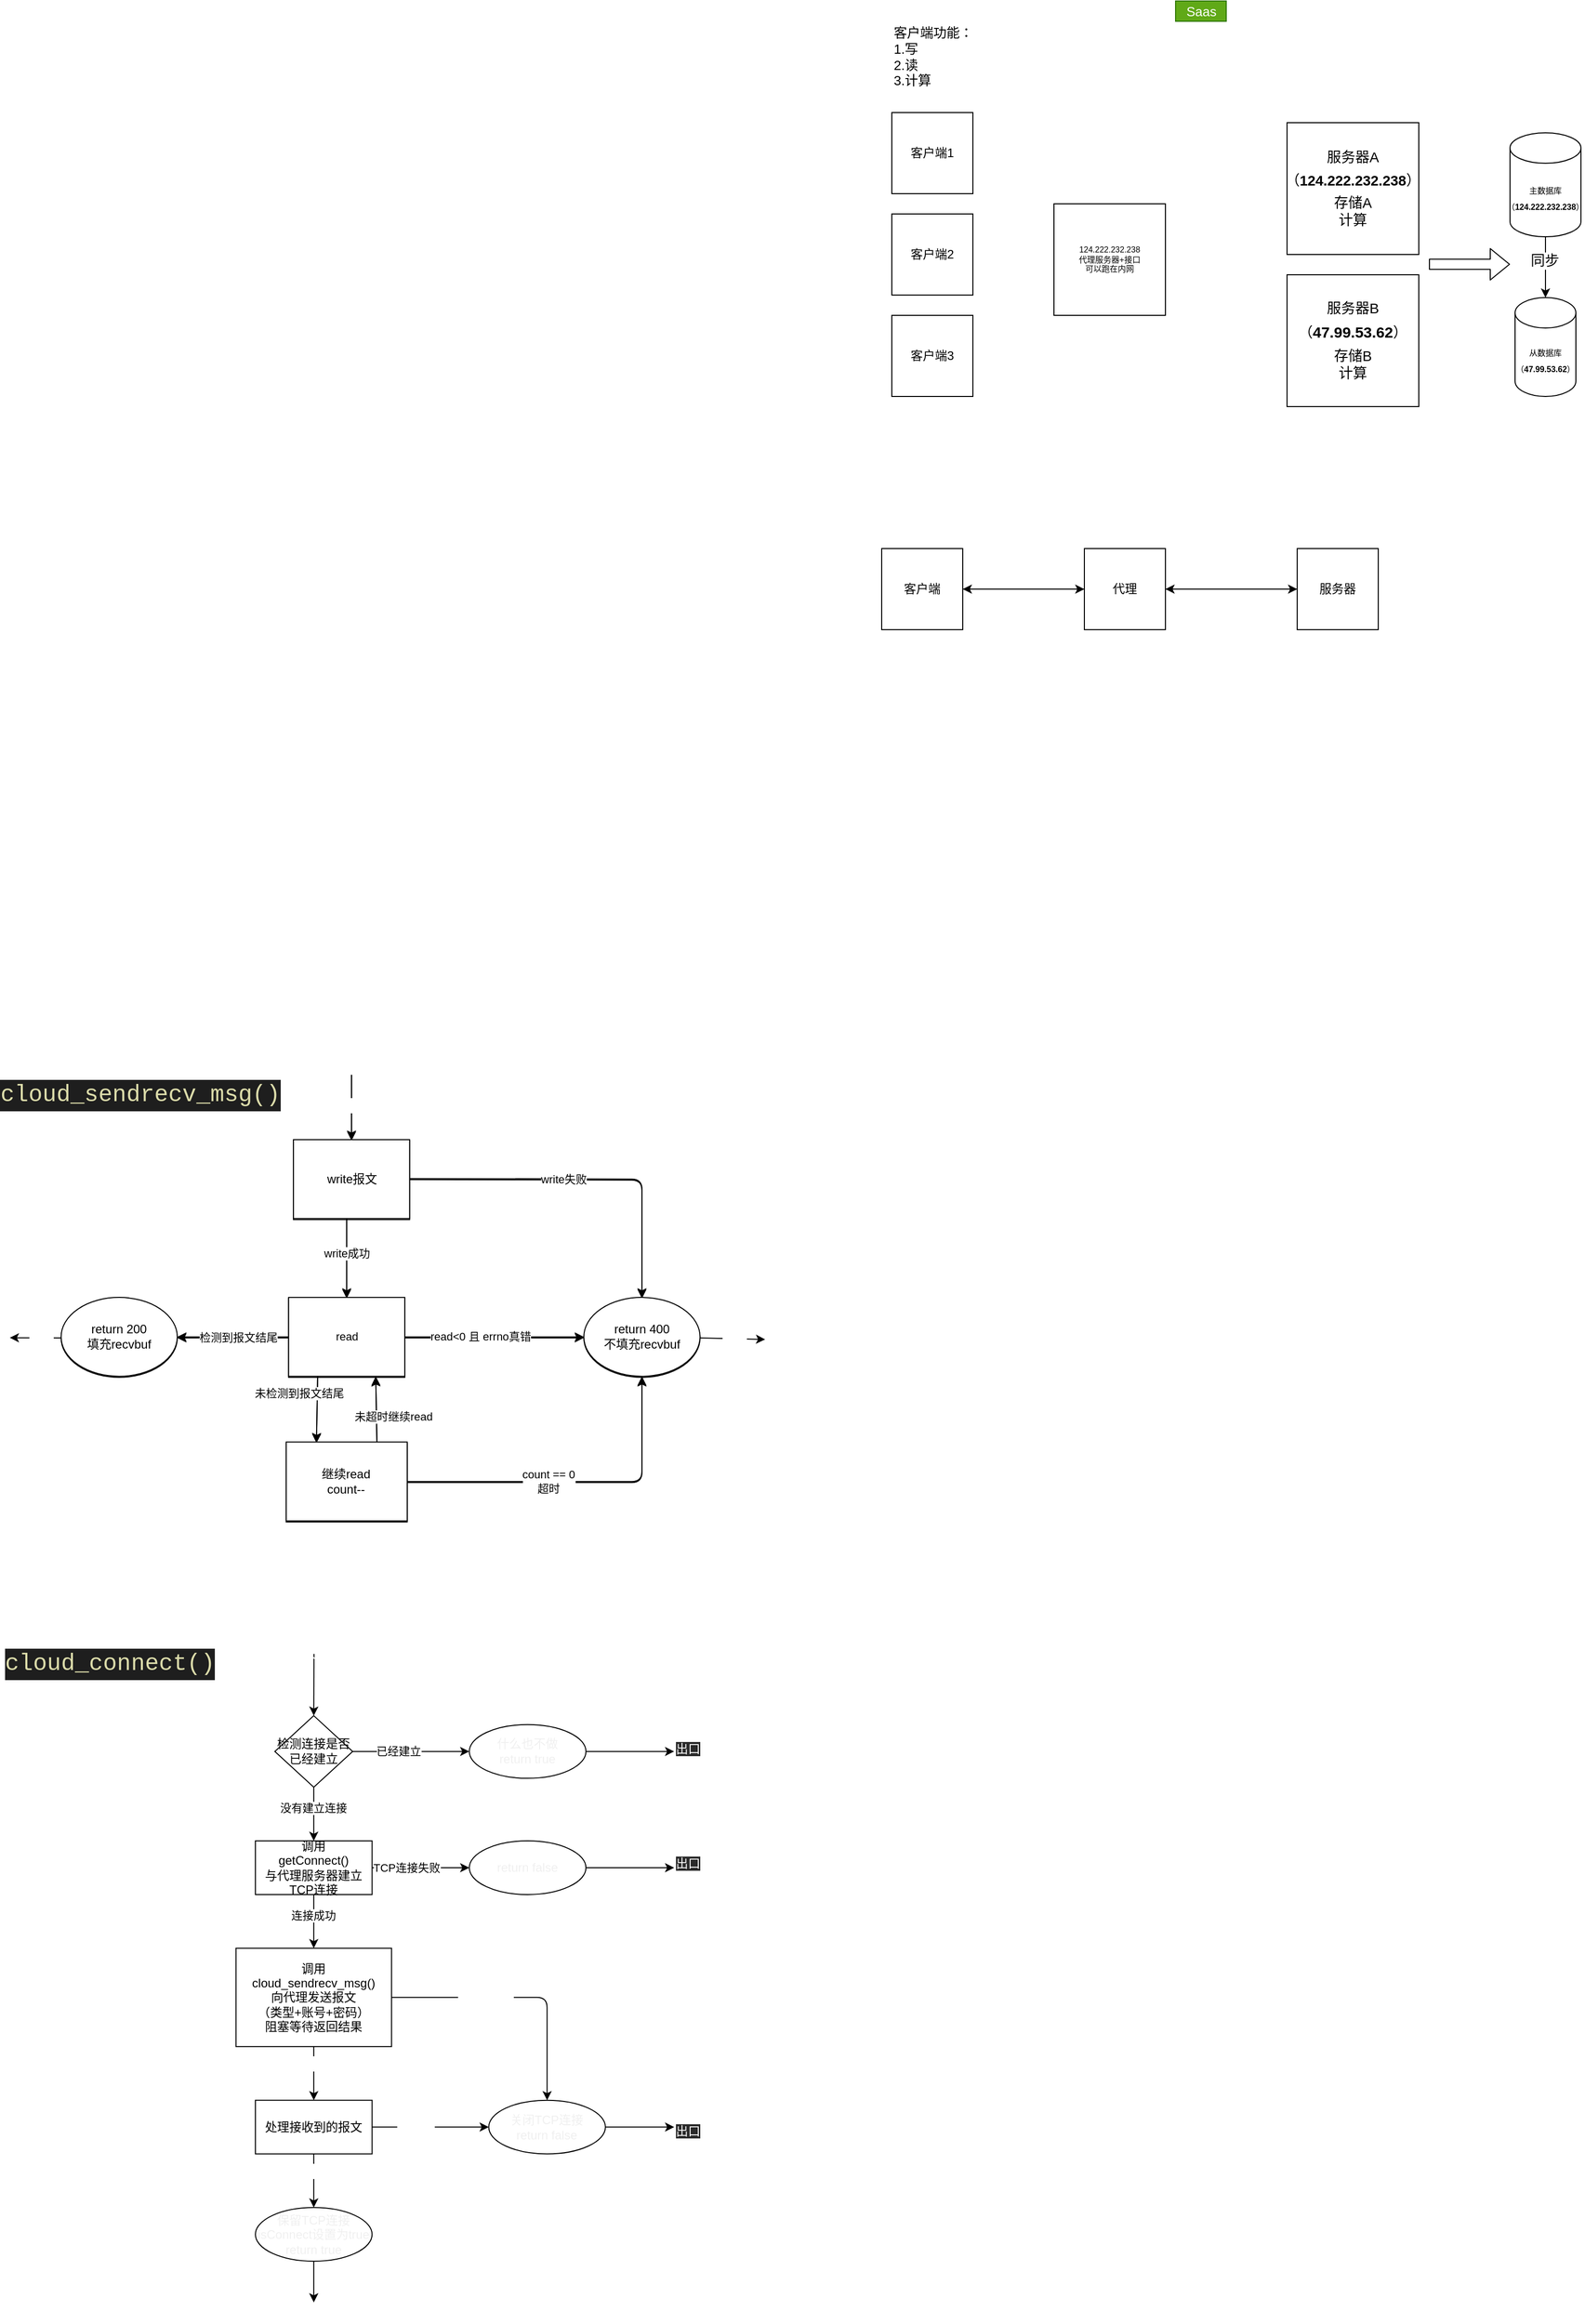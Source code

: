 <mxfile>
    <diagram id="7v9fAb0wtsIBHPvqEnl4" name="第 1 页">
        <mxGraphModel dx="2443" dy="920" grid="1" gridSize="10" guides="1" tooltips="1" connect="1" arrows="1" fold="1" page="1" pageScale="1" pageWidth="827" pageHeight="1169" math="0" shadow="0">
            <root>
                <mxCell id="0"/>
                <mxCell id="1" parent="0"/>
                <mxCell id="2" value="客户端1" style="whiteSpace=wrap;html=1;aspect=fixed;" parent="1" vertex="1">
                    <mxGeometry x="50" y="220" width="80" height="80" as="geometry"/>
                </mxCell>
                <mxCell id="3" value="&lt;font style=&quot;font-size: 14px&quot;&gt;服务器A&lt;br&gt;（&lt;b style=&quot;line-height: 2&quot;&gt;124.222.232.238&lt;/b&gt;）&lt;br&gt;存储A&lt;br&gt;计算&lt;/font&gt;" style="whiteSpace=wrap;html=1;aspect=fixed;" parent="1" vertex="1">
                    <mxGeometry x="440" y="230" width="130" height="130" as="geometry"/>
                </mxCell>
                <mxCell id="5" value="&lt;font style=&quot;font-size: 14px&quot;&gt;服务器B&lt;br&gt;（&lt;b style=&quot;font-size: 15px ; line-height: 2&quot;&gt;&lt;span style=&quot;line-height: 2&quot;&gt;47.99.53.62&lt;/span&gt;&lt;/b&gt;）&lt;br&gt;存储B&lt;br&gt;计算&lt;/font&gt;" style="whiteSpace=wrap;html=1;aspect=fixed;" parent="1" vertex="1">
                    <mxGeometry x="440" y="380" width="130" height="130" as="geometry"/>
                </mxCell>
                <mxCell id="6" value="客户端2" style="whiteSpace=wrap;html=1;aspect=fixed;" parent="1" vertex="1">
                    <mxGeometry x="50" y="320" width="80" height="80" as="geometry"/>
                </mxCell>
                <mxCell id="7" value="客户端3" style="whiteSpace=wrap;html=1;aspect=fixed;" parent="1" vertex="1">
                    <mxGeometry x="50" y="420" width="80" height="80" as="geometry"/>
                </mxCell>
                <mxCell id="14" style="edgeStyle=none;html=1;entryX=0.5;entryY=0;entryDx=0;entryDy=0;entryPerimeter=0;fontSize=14;" parent="1" source="12" target="13" edge="1">
                    <mxGeometry relative="1" as="geometry"/>
                </mxCell>
                <mxCell id="15" value="同步" style="edgeLabel;html=1;align=center;verticalAlign=middle;resizable=0;points=[];fontSize=14;" parent="14" vertex="1" connectable="0">
                    <mxGeometry x="-0.211" y="-1" relative="1" as="geometry">
                        <mxPoint as="offset"/>
                    </mxGeometry>
                </mxCell>
                <mxCell id="12" value="&lt;font style=&quot;font-size: 8px&quot;&gt;&lt;font style=&quot;font-size: 8px&quot;&gt;主数据库&lt;br&gt;（&lt;b style=&quot;line-height: 2&quot;&gt;124.222.232.238&lt;/b&gt;&lt;/font&gt;&lt;font style=&quot;font-size: 8px&quot;&gt;）&lt;/font&gt;&lt;/font&gt;" style="shape=cylinder3;whiteSpace=wrap;html=1;boundedLbl=1;backgroundOutline=1;size=15;fontSize=14;" parent="1" vertex="1">
                    <mxGeometry x="660" y="240" width="70" height="102.5" as="geometry"/>
                </mxCell>
                <mxCell id="13" value="&lt;font style=&quot;font-size: 8px&quot;&gt;&lt;span&gt;从数据库&lt;br&gt;&lt;/span&gt;（&lt;b style=&quot;line-height: 2&quot;&gt;47.99.53.62&lt;/b&gt;）&lt;/font&gt;&lt;span&gt;&lt;br&gt;&lt;/span&gt;" style="shape=cylinder3;whiteSpace=wrap;html=1;boundedLbl=1;backgroundOutline=1;size=15;fontSize=14;" parent="1" vertex="1">
                    <mxGeometry x="665" y="402.5" width="60" height="97.5" as="geometry"/>
                </mxCell>
                <mxCell id="16" value="124.222.232.238&lt;br&gt;代理服务器+接口&lt;br&gt;可以跑在内网" style="whiteSpace=wrap;html=1;aspect=fixed;fontSize=8;" parent="1" vertex="1">
                    <mxGeometry x="210" y="310" width="110" height="110" as="geometry"/>
                </mxCell>
                <mxCell id="28" value="" style="shape=flexArrow;endArrow=classic;html=1;fontSize=8;" parent="1" edge="1">
                    <mxGeometry width="50" height="50" relative="1" as="geometry">
                        <mxPoint x="580" y="369.66" as="sourcePoint"/>
                        <mxPoint x="660" y="369.66" as="targetPoint"/>
                    </mxGeometry>
                </mxCell>
                <mxCell id="29" value="&lt;font style=&quot;font-size: 13px&quot;&gt;客户端功能：&lt;br&gt;1.写&lt;br&gt;2.读&lt;br&gt;3.计算&lt;/font&gt;" style="text;html=1;align=left;verticalAlign=middle;resizable=0;points=[];autosize=1;strokeColor=none;fillColor=none;fontSize=8;" parent="1" vertex="1">
                    <mxGeometry x="50" y="140" width="90" height="50" as="geometry"/>
                </mxCell>
                <mxCell id="32" value="Saas" style="text;html=1;align=center;verticalAlign=middle;resizable=0;points=[];autosize=1;strokeColor=#2D7600;fillColor=#60a917;fontSize=13;fontColor=#ffffff;" parent="1" vertex="1">
                    <mxGeometry x="330" y="110" width="50" height="20" as="geometry"/>
                </mxCell>
                <mxCell id="36" style="edgeStyle=none;html=1;entryX=0;entryY=0.5;entryDx=0;entryDy=0;" parent="1" source="33" target="34" edge="1">
                    <mxGeometry relative="1" as="geometry"/>
                </mxCell>
                <mxCell id="33" value="客户端" style="whiteSpace=wrap;html=1;aspect=fixed;" parent="1" vertex="1">
                    <mxGeometry x="40" y="650" width="80" height="80" as="geometry"/>
                </mxCell>
                <mxCell id="37" style="edgeStyle=none;html=1;" parent="1" source="34" target="33" edge="1">
                    <mxGeometry relative="1" as="geometry"/>
                </mxCell>
                <mxCell id="38" style="edgeStyle=none;html=1;entryX=0;entryY=0.5;entryDx=0;entryDy=0;" parent="1" source="34" target="35" edge="1">
                    <mxGeometry relative="1" as="geometry"/>
                </mxCell>
                <mxCell id="34" value="代理" style="whiteSpace=wrap;html=1;aspect=fixed;" parent="1" vertex="1">
                    <mxGeometry x="240" y="650" width="80" height="80" as="geometry"/>
                </mxCell>
                <mxCell id="39" style="edgeStyle=none;html=1;" parent="1" source="35" edge="1">
                    <mxGeometry relative="1" as="geometry">
                        <mxPoint x="320" y="690" as="targetPoint"/>
                    </mxGeometry>
                </mxCell>
                <mxCell id="35" value="服务器" style="whiteSpace=wrap;html=1;aspect=fixed;" parent="1" vertex="1">
                    <mxGeometry x="450" y="650" width="80" height="80" as="geometry"/>
                </mxCell>
                <mxCell id="139" value="" style="group" vertex="1" connectable="0" parent="1">
                    <mxGeometry x="-827" y="1730" width="763.5" height="670" as="geometry"/>
                </mxCell>
                <mxCell id="138" value="&lt;div style=&quot;color: rgb(212 , 212 , 212) ; background-color: rgb(30 , 30 , 30) ; font-family: &amp;#34;consolas&amp;#34; , &amp;#34;courier new&amp;#34; , monospace ; font-size: 23px ; line-height: 31px&quot;&gt;&lt;span style=&quot;color: #dcdcaa&quot;&gt;cloud_connect()&lt;/span&gt;&lt;/div&gt;" style="text;html=1;align=center;verticalAlign=middle;resizable=0;points=[];autosize=1;strokeColor=none;fillColor=none;fontSize=12;fontColor=#FFFFFF;" vertex="1" parent="139">
                    <mxGeometry width="210" height="40" as="geometry"/>
                </mxCell>
                <mxCell id="136" value="" style="group" vertex="1" connectable="0" parent="139">
                    <mxGeometry x="229.86" y="71.061" width="364.536" height="538.03" as="geometry"/>
                </mxCell>
                <mxCell id="44" value="调用&lt;br&gt;getConnect()&lt;br&gt;与代理服务器建立TCP连接" style="whiteSpace=wrap;html=1;" vertex="1" parent="136">
                    <mxGeometry x="19.186" y="123.482" width="115.117" height="52.921" as="geometry"/>
                </mxCell>
                <mxCell id="67" value="" style="edgeStyle=none;html=1;entryX=0.5;entryY=0;entryDx=0;entryDy=0;" edge="1" parent="136" source="61" target="44">
                    <mxGeometry relative="1" as="geometry">
                        <mxPoint x="76.744" y="123.482" as="targetPoint"/>
                    </mxGeometry>
                </mxCell>
                <mxCell id="68" value="没有建立连接" style="edgeLabel;html=1;align=center;verticalAlign=middle;resizable=0;points=[];" vertex="1" connectable="0" parent="67">
                    <mxGeometry x="-0.241" y="-1" relative="1" as="geometry">
                        <mxPoint as="offset"/>
                    </mxGeometry>
                </mxCell>
                <mxCell id="61" value="检测连接是否已经建立" style="rhombus;whiteSpace=wrap;html=1;" vertex="1" parent="136">
                    <mxGeometry x="38.372" width="76.744" height="70.561" as="geometry"/>
                </mxCell>
                <mxCell id="72" value="调用&lt;br&gt;cloud_sendrecv_msg()&lt;br&gt;向代理发送报文&lt;br&gt;（类型+账号+密码）&lt;br&gt;阻塞等待返回结果" style="whiteSpace=wrap;html=1;" vertex="1" parent="136">
                    <mxGeometry y="229.324" width="153.489" height="97.022" as="geometry"/>
                </mxCell>
                <mxCell id="76" value="" style="edgeStyle=none;html=1;" edge="1" parent="136" source="44" target="72">
                    <mxGeometry relative="1" as="geometry">
                        <mxPoint x="76.744" y="246.965" as="targetPoint"/>
                    </mxGeometry>
                </mxCell>
                <mxCell id="77" value="连接成功" style="edgeLabel;html=1;align=center;verticalAlign=middle;resizable=0;points=[];" vertex="1" connectable="0" parent="76">
                    <mxGeometry x="-0.225" y="-1" relative="1" as="geometry">
                        <mxPoint as="offset"/>
                    </mxGeometry>
                </mxCell>
                <mxCell id="120" value="处理接收到的报文" style="whiteSpace=wrap;html=1;" vertex="1" parent="136">
                    <mxGeometry x="19.186" y="379.267" width="115.117" height="52.921" as="geometry"/>
                </mxCell>
                <mxCell id="121" value="" style="edgeStyle=none;html=1;fontSize=12;fontColor=#FFFFFF;" edge="1" parent="136" source="72" target="120">
                    <mxGeometry relative="1" as="geometry"/>
                </mxCell>
                <mxCell id="122" value="return 200" style="edgeLabel;html=1;align=center;verticalAlign=middle;resizable=0;points=[];fontSize=12;fontColor=#FFFFFF;" vertex="1" connectable="0" parent="121">
                    <mxGeometry x="-0.387" y="1" relative="1" as="geometry">
                        <mxPoint as="offset"/>
                    </mxGeometry>
                </mxCell>
                <mxCell id="130" value="&lt;span style=&quot;color: rgb(240 , 240 , 240)&quot;&gt;return false&lt;/span&gt;" style="ellipse;whiteSpace=wrap;html=1;fontSize=12;fontColor=#FFFFFF;" vertex="1" parent="136">
                    <mxGeometry x="230.233" y="123.482" width="115.117" height="52.921" as="geometry"/>
                </mxCell>
                <mxCell id="73" value="" style="edgeStyle=none;html=1;entryX=0;entryY=0.5;entryDx=0;entryDy=0;" edge="1" parent="136" source="44" target="130">
                    <mxGeometry relative="1" as="geometry">
                        <mxPoint x="253.256" y="149.943" as="targetPoint"/>
                    </mxGeometry>
                </mxCell>
                <mxCell id="74" value="TCP连接失败" style="edgeLabel;html=1;align=center;verticalAlign=middle;resizable=0;points=[];" vertex="1" connectable="0" parent="73">
                    <mxGeometry x="-0.291" relative="1" as="geometry">
                        <mxPoint as="offset"/>
                    </mxGeometry>
                </mxCell>
                <mxCell id="132" value="&lt;span style=&quot;color: rgb(240 , 240 , 240)&quot;&gt;关闭TCP连接&lt;/span&gt;&lt;br style=&quot;color: rgb(240 , 240 , 240)&quot;&gt;&lt;span style=&quot;color: rgb(240 , 240 , 240)&quot;&gt;return false&lt;/span&gt;" style="ellipse;whiteSpace=wrap;html=1;fontSize=12;fontColor=#FFFFFF;" vertex="1" parent="136">
                    <mxGeometry x="249.419" y="379.267" width="115.117" height="52.921" as="geometry"/>
                </mxCell>
                <mxCell id="117" value="" style="edgeStyle=none;html=1;fontSize=16;fontColor=#FF0000;entryX=0.5;entryY=0;entryDx=0;entryDy=0;" edge="1" parent="136" source="72" target="132">
                    <mxGeometry relative="1" as="geometry">
                        <mxPoint x="308.896" y="379.267" as="targetPoint"/>
                        <Array as="points">
                            <mxPoint x="306.978" y="277.835"/>
                        </Array>
                    </mxGeometry>
                </mxCell>
                <mxCell id="119" value="&lt;font color=&quot;#ffffff&quot; style=&quot;font-size: 12px&quot;&gt;return 400&lt;/font&gt;" style="edgeLabel;html=1;align=center;verticalAlign=middle;resizable=0;points=[];fontSize=16;fontColor=#FF0000;" vertex="1" connectable="0" parent="117">
                    <mxGeometry x="-0.323" y="3" relative="1" as="geometry">
                        <mxPoint x="6" y="3" as="offset"/>
                    </mxGeometry>
                </mxCell>
                <mxCell id="124" value="" style="edgeStyle=none;html=1;fontSize=12;fontColor=#FFFFFF;entryX=0;entryY=0.5;entryDx=0;entryDy=0;" edge="1" parent="136" source="120" target="132">
                    <mxGeometry relative="1" as="geometry">
                        <mxPoint x="253.256" y="405.728" as="targetPoint"/>
                    </mxGeometry>
                </mxCell>
                <mxCell id="125" value="FALSE" style="edgeLabel;html=1;align=center;verticalAlign=middle;resizable=0;points=[];fontSize=12;fontColor=#FFFFFF;" vertex="1" connectable="0" parent="124">
                    <mxGeometry x="-0.258" relative="1" as="geometry">
                        <mxPoint as="offset"/>
                    </mxGeometry>
                </mxCell>
                <mxCell id="133" value="&lt;span style=&quot;color: rgb(240 , 240 , 240)&quot;&gt;保留TCP连接&lt;/span&gt;&lt;br style=&quot;color: rgb(240 , 240 , 240)&quot;&gt;&lt;span style=&quot;color: rgb(240 , 240 , 240)&quot;&gt;isConnect设置为true&lt;/span&gt;&lt;br style=&quot;color: rgb(240 , 240 , 240)&quot;&gt;&lt;span style=&quot;color: rgb(240 , 240 , 240)&quot;&gt;return true&lt;/span&gt;" style="ellipse;whiteSpace=wrap;html=1;fontSize=12;fontColor=#FFFFFF;" vertex="1" parent="136">
                    <mxGeometry x="19.186" y="485.109" width="115.117" height="52.921" as="geometry"/>
                </mxCell>
                <mxCell id="127" value="" style="edgeStyle=none;html=1;fontSize=12;fontColor=#FFFFFF;entryX=0.5;entryY=0;entryDx=0;entryDy=0;" edge="1" parent="136" source="120" target="133">
                    <mxGeometry relative="1" as="geometry">
                        <mxPoint x="76.744" y="476.289" as="targetPoint"/>
                    </mxGeometry>
                </mxCell>
                <mxCell id="128" value="OK" style="edgeLabel;html=1;align=center;verticalAlign=middle;resizable=0;points=[];fontSize=12;fontColor=#FFFFFF;" vertex="1" connectable="0" parent="127">
                    <mxGeometry x="-0.383" relative="1" as="geometry">
                        <mxPoint as="offset"/>
                    </mxGeometry>
                </mxCell>
                <mxCell id="135" value="&lt;span style=&quot;color: rgb(240 , 240 , 240)&quot;&gt;什么也不做&lt;/span&gt;&lt;br style=&quot;color: rgb(240 , 240 , 240)&quot;&gt;&lt;span style=&quot;color: rgb(240 , 240 , 240)&quot;&gt;return true&lt;/span&gt;" style="ellipse;whiteSpace=wrap;html=1;fontSize=12;fontColor=#FFFFFF;" vertex="1" parent="136">
                    <mxGeometry x="230.233" y="8.82" width="115.117" height="52.921" as="geometry"/>
                </mxCell>
                <mxCell id="64" value="" style="edgeStyle=none;html=1;entryX=0;entryY=0.5;entryDx=0;entryDy=0;" edge="1" parent="136" source="61" target="135">
                    <mxGeometry relative="1" as="geometry">
                        <mxPoint x="225.437" y="-51.42" as="targetPoint"/>
                    </mxGeometry>
                </mxCell>
                <mxCell id="65" value="已经建立" style="edgeLabel;html=1;align=center;verticalAlign=middle;resizable=0;points=[];" vertex="1" connectable="0" parent="64">
                    <mxGeometry x="-0.224" y="1" relative="1" as="geometry">
                        <mxPoint as="offset"/>
                    </mxGeometry>
                </mxCell>
                <mxCell id="141" value="" style="endArrow=classic;html=1;fontSize=12;fontColor=#FFFFFF;entryX=0.5;entryY=0;entryDx=0;entryDy=0;" edge="1" parent="139" target="61">
                    <mxGeometry width="50" height="50" relative="1" as="geometry">
                        <mxPoint x="306.818" y="10.152" as="sourcePoint"/>
                        <mxPoint x="368.586" y="121.818" as="targetPoint"/>
                    </mxGeometry>
                </mxCell>
                <mxCell id="142" style="edgeStyle=none;html=1;fontSize=12;fontColor=#FFFFFF;" edge="1" parent="139" source="133">
                    <mxGeometry relative="1" as="geometry">
                        <mxPoint x="306.604" y="649.697" as="targetPoint"/>
                    </mxGeometry>
                </mxCell>
                <mxCell id="143" style="edgeStyle=none;html=1;fontSize=12;fontColor=#FFFFFF;" edge="1" parent="139" source="132">
                    <mxGeometry relative="1" as="geometry">
                        <mxPoint x="662.24" y="476.788" as="targetPoint"/>
                    </mxGeometry>
                </mxCell>
                <mxCell id="144" style="edgeStyle=none;html=1;fontSize=12;fontColor=#FFFFFF;" edge="1" parent="139" source="130">
                    <mxGeometry relative="1" as="geometry">
                        <mxPoint x="662.24" y="221.003" as="targetPoint"/>
                    </mxGeometry>
                </mxCell>
                <mxCell id="145" style="edgeStyle=none;html=1;fontSize=12;fontColor=#FFFFFF;" edge="1" parent="139" source="135">
                    <mxGeometry relative="1" as="geometry">
                        <mxPoint x="662.24" y="106.341" as="targetPoint"/>
                    </mxGeometry>
                </mxCell>
                <mxCell id="146" value="入口" style="text;html=1;align=center;verticalAlign=middle;resizable=0;points=[];autosize=1;strokeColor=none;fillColor=none;fontSize=12;fontColor=#FFFFFF;" vertex="1" parent="139">
                    <mxGeometry x="287.578" width="40" height="20" as="geometry"/>
                </mxCell>
                <mxCell id="147" value="出口" style="text;html=1;align=center;verticalAlign=middle;resizable=0;points=[];autosize=1;strokeColor=none;fillColor=none;fontSize=12;fontColor=#FFFFFF;" vertex="1" parent="139">
                    <mxGeometry x="287.578" y="649.697" width="40" height="20" as="geometry"/>
                </mxCell>
                <mxCell id="148" value="&lt;span style=&quot;color: rgb(255, 255, 255); font-family: helvetica; font-size: 12px; font-style: normal; font-weight: 400; letter-spacing: normal; text-align: center; text-indent: 0px; text-transform: none; word-spacing: 0px; background-color: rgb(42, 42, 42); display: inline; float: none;&quot;&gt;出口&lt;/span&gt;" style="text;whiteSpace=wrap;html=1;fontSize=12;fontColor=#FFFFFF;" vertex="1" parent="139">
                    <mxGeometry x="662.24" y="466.97" width="50.63" height="30.455" as="geometry"/>
                </mxCell>
                <mxCell id="149" value="&lt;span style=&quot;color: rgb(255, 255, 255); font-family: helvetica; font-size: 12px; font-style: normal; font-weight: 400; letter-spacing: normal; text-align: center; text-indent: 0px; text-transform: none; word-spacing: 0px; background-color: rgb(42, 42, 42); display: inline; float: none;&quot;&gt;出口&lt;/span&gt;" style="text;whiteSpace=wrap;html=1;fontSize=12;fontColor=#FFFFFF;" vertex="1" parent="139">
                    <mxGeometry x="662.24" y="203.03" width="40.504" height="30.455" as="geometry"/>
                </mxCell>
                <mxCell id="150" value="&lt;span style=&quot;color: rgb(255, 255, 255); font-family: helvetica; font-size: 12px; font-style: normal; font-weight: 400; letter-spacing: normal; text-align: center; text-indent: 0px; text-transform: none; word-spacing: 0px; background-color: rgb(42, 42, 42); display: inline; float: none;&quot;&gt;出口&lt;/span&gt;" style="text;whiteSpace=wrap;html=1;fontSize=12;fontColor=#FFFFFF;" vertex="1" parent="139">
                    <mxGeometry x="662.24" y="90.348" width="50.63" height="30.455" as="geometry"/>
                </mxCell>
                <mxCell id="178" value="" style="group" vertex="1" connectable="0" parent="1">
                    <mxGeometry x="-827" y="1169" width="751.75" height="441" as="geometry"/>
                </mxCell>
                <mxCell id="55" value="" style="edgeStyle=none;html=1;entryX=0.5;entryY=0;entryDx=0;entryDy=0;" edge="1" parent="178" target="110">
                    <mxGeometry relative="1" as="geometry">
                        <mxPoint x="343.875" as="sourcePoint"/>
                        <mxPoint x="542.906" y="-8.82" as="targetPoint"/>
                    </mxGeometry>
                </mxCell>
                <mxCell id="57" value="" style="edgeStyle=none;html=1;exitX=0;exitY=0.5;exitDx=0;exitDy=0;" edge="1" parent="178" source="113">
                    <mxGeometry relative="1" as="geometry">
                        <mxPoint x="591.969" y="-52.92" as="sourcePoint"/>
                        <mxPoint x="6.686" y="259.308" as="targetPoint"/>
                    </mxGeometry>
                </mxCell>
                <mxCell id="154" value="出口" style="edgeLabel;html=1;align=center;verticalAlign=middle;resizable=0;points=[];fontSize=12;fontColor=#FFFFFF;" vertex="1" connectable="0" parent="57">
                    <mxGeometry x="0.396" y="-1" relative="1" as="geometry">
                        <mxPoint x="15" y="1" as="offset"/>
                    </mxGeometry>
                </mxCell>
                <mxCell id="137" value="" style="group" vertex="1" connectable="0" parent="178">
                    <mxGeometry y="52.038" width="687.751" height="388.962" as="geometry"/>
                </mxCell>
                <mxCell id="79" value="" style="edgeStyle=none;html=1;entryX=0.5;entryY=0;entryDx=0;entryDy=0;" edge="1" parent="137" target="114">
                    <mxGeometry relative="1" as="geometry">
                        <mxPoint x="401.188" y="51.317" as="sourcePoint"/>
                        <mxPoint x="534.917" y="51.317" as="targetPoint"/>
                        <Array as="points">
                            <mxPoint x="630.438" y="51.862"/>
                        </Array>
                    </mxGeometry>
                </mxCell>
                <mxCell id="80" value="write失败" style="edgeLabel;html=1;align=center;verticalAlign=middle;resizable=0;points=[];" vertex="1" connectable="0" parent="79">
                    <mxGeometry x="-0.221" relative="1" as="geometry">
                        <mxPoint x="17" as="offset"/>
                    </mxGeometry>
                </mxCell>
                <mxCell id="82" value="" style="edgeStyle=none;html=1;" edge="1" parent="137" target="81">
                    <mxGeometry relative="1" as="geometry">
                        <mxPoint x="339.099" y="90.758" as="sourcePoint"/>
                    </mxGeometry>
                </mxCell>
                <mxCell id="83" value="write成功&lt;br&gt;" style="edgeLabel;html=1;align=center;verticalAlign=middle;resizable=0;points=[];" vertex="1" connectable="0" parent="82">
                    <mxGeometry x="-0.399" y="-1" relative="1" as="geometry">
                        <mxPoint x="1" y="10" as="offset"/>
                    </mxGeometry>
                </mxCell>
                <mxCell id="81" value="&lt;span style=&quot;font-size: 11px&quot;&gt;read&lt;/span&gt;" style="whiteSpace=wrap;html=1;" vertex="1" parent="137">
                    <mxGeometry x="281.787" y="168.55" width="114.625" height="77.792" as="geometry"/>
                </mxCell>
                <mxCell id="94" style="edgeStyle=none;html=1;entryX=0.75;entryY=1;entryDx=0;entryDy=0;exitX=0.75;exitY=0;exitDx=0;exitDy=0;" edge="1" parent="137" source="88" target="81">
                    <mxGeometry relative="1" as="geometry">
                        <mxPoint x="525.365" y="382.479" as="targetPoint"/>
                    </mxGeometry>
                </mxCell>
                <mxCell id="95" value="未超时继续read" style="edgeLabel;html=1;align=center;verticalAlign=middle;resizable=0;points=[];" vertex="1" connectable="0" parent="94">
                    <mxGeometry x="-0.232" y="-1" relative="1" as="geometry">
                        <mxPoint x="15" as="offset"/>
                    </mxGeometry>
                </mxCell>
                <mxCell id="88" value="继续read&lt;br&gt;count--" style="whiteSpace=wrap;html=1;" vertex="1" parent="137">
                    <mxGeometry x="279.399" y="311.17" width="119.401" height="77.792" as="geometry"/>
                </mxCell>
                <mxCell id="89" value="" style="edgeStyle=none;html=1;exitX=0.25;exitY=1;exitDx=0;exitDy=0;entryX=0.25;entryY=0;entryDx=0;entryDy=0;" edge="1" parent="137" source="81" target="88">
                    <mxGeometry relative="1" as="geometry">
                        <mxPoint x="525.365" y="343.583" as="sourcePoint"/>
                    </mxGeometry>
                </mxCell>
                <mxCell id="90" value="未检测到报文结尾" style="edgeLabel;html=1;align=center;verticalAlign=middle;resizable=0;points=[];" vertex="1" connectable="0" parent="89">
                    <mxGeometry x="-0.336" relative="1" as="geometry">
                        <mxPoint x="-18" y="-5" as="offset"/>
                    </mxGeometry>
                </mxCell>
                <mxCell id="110" value="write报文" style="whiteSpace=wrap;html=1;" vertex="1" parent="137">
                    <mxGeometry x="286.563" y="12.965" width="114.625" height="77.792" as="geometry"/>
                </mxCell>
                <mxCell id="113" value="return 200&lt;br&gt;填充recvbuf" style="ellipse;whiteSpace=wrap;html=1;" vertex="1" parent="137">
                    <mxGeometry x="57.313" y="168.55" width="114.625" height="77.792" as="geometry"/>
                </mxCell>
                <mxCell id="103" style="edgeStyle=none;html=1;entryX=1;entryY=0.5;entryDx=0;entryDy=0;" edge="1" parent="137" source="81" target="113">
                    <mxGeometry relative="1" as="geometry">
                        <mxPoint x="339.099" y="337.1" as="targetPoint"/>
                    </mxGeometry>
                </mxCell>
                <mxCell id="104" value="检测到报文结尾" style="edgeLabel;html=1;align=center;verticalAlign=middle;resizable=0;points=[];" vertex="1" connectable="0" parent="103">
                    <mxGeometry x="-0.361" y="-1" relative="1" as="geometry">
                        <mxPoint x="-15" y="1" as="offset"/>
                    </mxGeometry>
                </mxCell>
                <mxCell id="114" value="return 400&lt;br&gt;不填充recvbuf" style="ellipse;whiteSpace=wrap;html=1;" vertex="1" parent="137">
                    <mxGeometry x="573.126" y="168.55" width="114.625" height="77.792" as="geometry"/>
                </mxCell>
                <mxCell id="85" value="" style="edgeStyle=none;html=1;entryX=0;entryY=0.5;entryDx=0;entryDy=0;" edge="1" parent="137" source="81" target="114">
                    <mxGeometry relative="1" as="geometry">
                        <mxPoint x="544.47" y="207.446" as="targetPoint"/>
                    </mxGeometry>
                </mxCell>
                <mxCell id="86" value="read&amp;lt;0 且 errno真错" style="edgeLabel;html=1;align=center;verticalAlign=middle;resizable=0;points=[];" vertex="1" connectable="0" parent="85">
                    <mxGeometry x="-0.164" y="1" relative="1" as="geometry">
                        <mxPoint as="offset"/>
                    </mxGeometry>
                </mxCell>
                <mxCell id="97" value="" style="edgeStyle=none;html=1;entryX=0.5;entryY=1;entryDx=0;entryDy=0;" edge="1" parent="137" source="88" target="114">
                    <mxGeometry relative="1" as="geometry">
                        <mxPoint x="339.099" y="471.941" as="targetPoint"/>
                        <Array as="points">
                            <mxPoint x="630.438" y="350.066"/>
                        </Array>
                    </mxGeometry>
                </mxCell>
                <mxCell id="98" value="count == 0&lt;br&gt;超时" style="edgeLabel;html=1;align=center;verticalAlign=middle;resizable=0;points=[];" vertex="1" connectable="0" parent="97">
                    <mxGeometry x="-0.175" relative="1" as="geometry">
                        <mxPoint as="offset"/>
                    </mxGeometry>
                </mxCell>
                <mxCell id="140" value="&lt;div style=&quot;color: rgb(212 , 212 , 212) ; background-color: rgb(30 , 30 , 30) ; font-family: &amp;#34;consolas&amp;#34; , &amp;#34;courier new&amp;#34; , monospace ; font-size: 23px ; line-height: 31px&quot;&gt;&lt;br&gt;&lt;/div&gt;" style="text;html=1;align=center;verticalAlign=middle;resizable=0;points=[];autosize=1;strokeColor=none;fillColor=none;fontSize=12;fontColor=#FFFFFF;" vertex="1" parent="137">
                    <mxGeometry x="125" width="20" height="40" as="geometry"/>
                </mxCell>
                <mxCell id="152" value="" style="edgeStyle=none;html=1;exitX=1;exitY=0.5;exitDx=0;exitDy=0;" edge="1" parent="178" source="114">
                    <mxGeometry relative="1" as="geometry">
                        <mxPoint x="601.522" y="-44.1" as="sourcePoint"/>
                        <mxPoint x="752" y="261" as="targetPoint"/>
                    </mxGeometry>
                </mxCell>
                <mxCell id="153" value="出口" style="edgeLabel;html=1;align=center;verticalAlign=middle;resizable=0;points=[];fontSize=12;fontColor=#FFFFFF;" vertex="1" connectable="0" parent="152">
                    <mxGeometry x="0.489" y="-2" relative="1" as="geometry">
                        <mxPoint x="-15" y="1" as="offset"/>
                    </mxGeometry>
                </mxCell>
                <mxCell id="155" value="" style="group" vertex="1" connectable="0" parent="178">
                    <mxGeometry y="50.998" width="687.751" height="388.962" as="geometry"/>
                </mxCell>
                <mxCell id="156" value="" style="edgeStyle=none;html=1;entryX=0.5;entryY=0;entryDx=0;entryDy=0;" edge="1" parent="155" target="170">
                    <mxGeometry relative="1" as="geometry">
                        <mxPoint x="401.188" y="51.317" as="sourcePoint"/>
                        <mxPoint x="534.917" y="51.317" as="targetPoint"/>
                        <Array as="points">
                            <mxPoint x="630.438" y="51.862"/>
                        </Array>
                    </mxGeometry>
                </mxCell>
                <mxCell id="157" value="write失败" style="edgeLabel;html=1;align=center;verticalAlign=middle;resizable=0;points=[];" vertex="1" connectable="0" parent="156">
                    <mxGeometry x="-0.221" relative="1" as="geometry">
                        <mxPoint x="17" as="offset"/>
                    </mxGeometry>
                </mxCell>
                <mxCell id="158" value="" style="edgeStyle=none;html=1;" edge="1" parent="155" target="160">
                    <mxGeometry relative="1" as="geometry">
                        <mxPoint x="339.099" y="90.758" as="sourcePoint"/>
                    </mxGeometry>
                </mxCell>
                <mxCell id="159" value="write成功&lt;br&gt;" style="edgeLabel;html=1;align=center;verticalAlign=middle;resizable=0;points=[];" vertex="1" connectable="0" parent="158">
                    <mxGeometry x="-0.399" y="-1" relative="1" as="geometry">
                        <mxPoint x="1" y="10" as="offset"/>
                    </mxGeometry>
                </mxCell>
                <mxCell id="160" value="&lt;span style=&quot;font-size: 11px&quot;&gt;read&lt;/span&gt;" style="whiteSpace=wrap;html=1;" vertex="1" parent="155">
                    <mxGeometry x="281.787" y="168.55" width="114.625" height="77.792" as="geometry"/>
                </mxCell>
                <mxCell id="161" style="edgeStyle=none;html=1;entryX=0.75;entryY=1;entryDx=0;entryDy=0;exitX=0.75;exitY=0;exitDx=0;exitDy=0;" edge="1" parent="155" source="163" target="160">
                    <mxGeometry relative="1" as="geometry">
                        <mxPoint x="525.365" y="382.479" as="targetPoint"/>
                    </mxGeometry>
                </mxCell>
                <mxCell id="162" value="未超时继续read" style="edgeLabel;html=1;align=center;verticalAlign=middle;resizable=0;points=[];" vertex="1" connectable="0" parent="161">
                    <mxGeometry x="-0.232" y="-1" relative="1" as="geometry">
                        <mxPoint x="15" as="offset"/>
                    </mxGeometry>
                </mxCell>
                <mxCell id="163" value="继续read&lt;br&gt;count--" style="whiteSpace=wrap;html=1;" vertex="1" parent="155">
                    <mxGeometry x="279.399" y="311.17" width="119.401" height="77.792" as="geometry"/>
                </mxCell>
                <mxCell id="164" value="" style="edgeStyle=none;html=1;exitX=0.25;exitY=1;exitDx=0;exitDy=0;entryX=0.25;entryY=0;entryDx=0;entryDy=0;" edge="1" parent="155" source="160" target="163">
                    <mxGeometry relative="1" as="geometry">
                        <mxPoint x="525.365" y="343.583" as="sourcePoint"/>
                    </mxGeometry>
                </mxCell>
                <mxCell id="165" value="未检测到报文结尾" style="edgeLabel;html=1;align=center;verticalAlign=middle;resizable=0;points=[];" vertex="1" connectable="0" parent="164">
                    <mxGeometry x="-0.336" relative="1" as="geometry">
                        <mxPoint x="-18" y="-5" as="offset"/>
                    </mxGeometry>
                </mxCell>
                <mxCell id="166" value="write报文" style="whiteSpace=wrap;html=1;" vertex="1" parent="155">
                    <mxGeometry x="286.563" y="12.965" width="114.625" height="77.792" as="geometry"/>
                </mxCell>
                <mxCell id="167" value="return 200&lt;br&gt;填充recvbuf" style="ellipse;whiteSpace=wrap;html=1;" vertex="1" parent="155">
                    <mxGeometry x="57.313" y="168.55" width="114.625" height="77.792" as="geometry"/>
                </mxCell>
                <mxCell id="168" style="edgeStyle=none;html=1;entryX=1;entryY=0.5;entryDx=0;entryDy=0;" edge="1" parent="155" source="160" target="167">
                    <mxGeometry relative="1" as="geometry">
                        <mxPoint x="339.099" y="337.1" as="targetPoint"/>
                    </mxGeometry>
                </mxCell>
                <mxCell id="169" value="检测到报文结尾" style="edgeLabel;html=1;align=center;verticalAlign=middle;resizable=0;points=[];" vertex="1" connectable="0" parent="168">
                    <mxGeometry x="-0.361" y="-1" relative="1" as="geometry">
                        <mxPoint x="-15" y="1" as="offset"/>
                    </mxGeometry>
                </mxCell>
                <mxCell id="170" value="return 400&lt;br&gt;不填充recvbuf" style="ellipse;whiteSpace=wrap;html=1;" vertex="1" parent="155">
                    <mxGeometry x="573.126" y="168.55" width="114.625" height="77.792" as="geometry"/>
                </mxCell>
                <mxCell id="171" value="" style="edgeStyle=none;html=1;entryX=0;entryY=0.5;entryDx=0;entryDy=0;" edge="1" parent="155" source="160" target="170">
                    <mxGeometry relative="1" as="geometry">
                        <mxPoint x="544.47" y="207.446" as="targetPoint"/>
                    </mxGeometry>
                </mxCell>
                <mxCell id="172" value="read&amp;lt;0 且 errno真错" style="edgeLabel;html=1;align=center;verticalAlign=middle;resizable=0;points=[];" vertex="1" connectable="0" parent="171">
                    <mxGeometry x="-0.164" y="1" relative="1" as="geometry">
                        <mxPoint as="offset"/>
                    </mxGeometry>
                </mxCell>
                <mxCell id="173" value="" style="edgeStyle=none;html=1;entryX=0.5;entryY=1;entryDx=0;entryDy=0;" edge="1" parent="155" source="163" target="170">
                    <mxGeometry relative="1" as="geometry">
                        <mxPoint x="339.099" y="471.941" as="targetPoint"/>
                        <Array as="points">
                            <mxPoint x="630.438" y="350.066"/>
                        </Array>
                    </mxGeometry>
                </mxCell>
                <mxCell id="174" value="count == 0&lt;br&gt;超时" style="edgeLabel;html=1;align=center;verticalAlign=middle;resizable=0;points=[];" vertex="1" connectable="0" parent="173">
                    <mxGeometry x="-0.175" relative="1" as="geometry">
                        <mxPoint as="offset"/>
                    </mxGeometry>
                </mxCell>
                <mxCell id="176" value="" style="edgeStyle=none;html=1;entryX=0.5;entryY=0;entryDx=0;entryDy=0;" edge="1" target="166" parent="178">
                    <mxGeometry relative="1" as="geometry">
                        <mxPoint x="343.875" as="sourcePoint"/>
                        <mxPoint x="542.906" y="-8.82" as="targetPoint"/>
                    </mxGeometry>
                </mxCell>
                <mxCell id="177" value="入口" style="edgeLabel;html=1;align=center;verticalAlign=middle;resizable=0;points=[];fontSize=12;fontColor=#FFFFFF;" vertex="1" connectable="0" parent="176">
                    <mxGeometry x="-0.43" y="3" relative="1" as="geometry">
                        <mxPoint x="-3" y="12" as="offset"/>
                    </mxGeometry>
                </mxCell>
                <mxCell id="175" value="&lt;div style=&quot;color: rgb(212 , 212 , 212) ; background-color: rgb(30 , 30 , 30) ; font-family: &amp;#34;consolas&amp;#34; , &amp;#34;courier new&amp;#34; , monospace ; font-size: 23px ; line-height: 31px&quot;&gt;&lt;span style=&quot;color: #dcdcaa&quot;&gt;cloud_sendrecv_msg()&lt;/span&gt;&lt;/div&gt;" style="text;html=1;align=center;verticalAlign=middle;resizable=0;points=[];autosize=1;strokeColor=none;fillColor=none;fontSize=12;fontColor=#FFFFFF;" vertex="1" parent="178">
                    <mxGeometry y="-0.002" width="270" height="40" as="geometry"/>
                </mxCell>
            </root>
        </mxGraphModel>
    </diagram>
</mxfile>